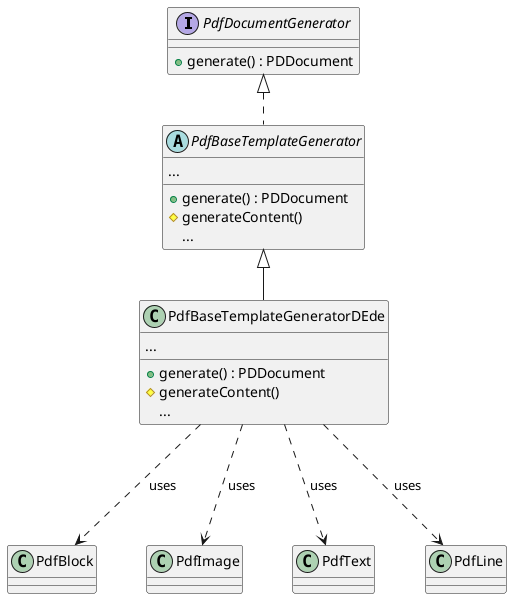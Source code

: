 @startuml
skinparam nodesep 50
skinparam ranksep 50
skinparam class {
  BackgroundColor<<interface>> #ffccff
  BackgroundColor<<abstract>> #ccccff
}

interface PdfDocumentGenerator {
    + generate() : PDDocument
}
abstract class PdfBaseTemplateGenerator implements PdfDocumentGenerator {
    ...
    + generate() : PDDocument
    # generateContent()
    {method} ...
}
class PdfBaseTemplateGeneratorDEde extends PdfBaseTemplateGenerator {
    ...
    + generate() : PDDocument
    # generateContent()
    {method} ...
}

PdfBaseTemplateGeneratorDEde ...> PdfBlock : uses
PdfBaseTemplateGeneratorDEde ...> PdfImage : uses
PdfBaseTemplateGeneratorDEde ...> PdfText : uses
PdfBaseTemplateGeneratorDEde ...> PdfLine : uses
@enduml